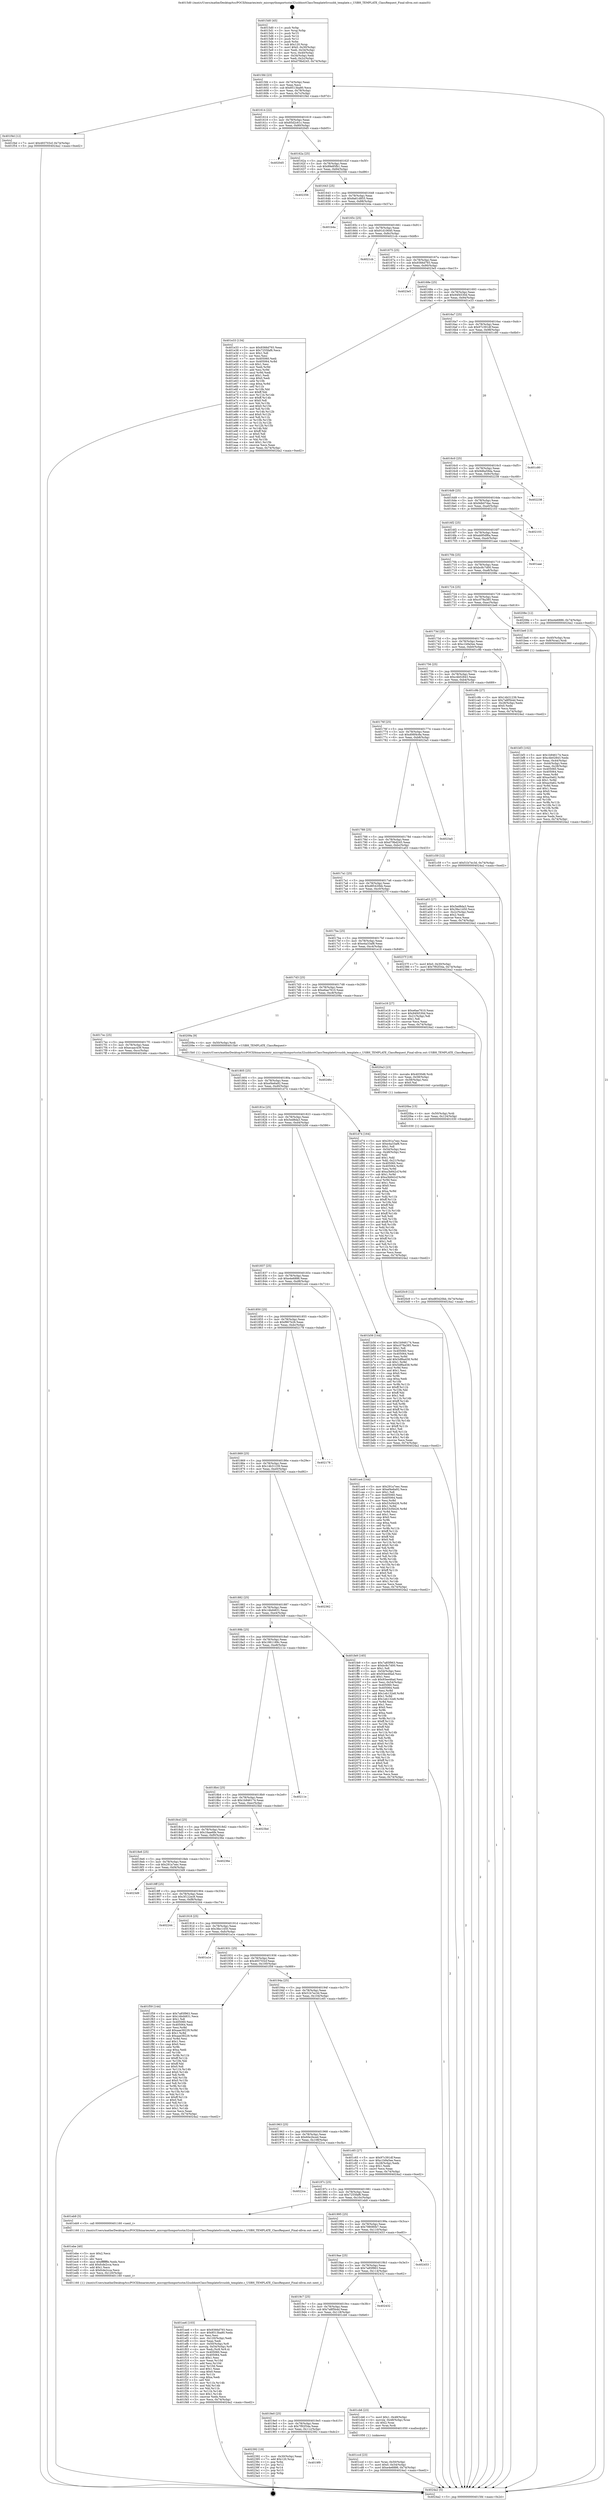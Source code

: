 digraph "0x4015d0" {
  label = "0x4015d0 (/mnt/c/Users/mathe/Desktop/tcc/POCII/binaries/extr_micropythonportsstm32usbhostClassTemplateSrcusbh_template.c_USBH_TEMPLATE_ClassRequest_Final-ollvm.out::main(0))"
  labelloc = "t"
  node[shape=record]

  Entry [label="",width=0.3,height=0.3,shape=circle,fillcolor=black,style=filled]
  "0x4015fd" [label="{
     0x4015fd [23]\l
     | [instrs]\l
     &nbsp;&nbsp;0x4015fd \<+3\>: mov -0x74(%rbp),%eax\l
     &nbsp;&nbsp;0x401600 \<+2\>: mov %eax,%ecx\l
     &nbsp;&nbsp;0x401602 \<+6\>: sub $0x8513ba80,%ecx\l
     &nbsp;&nbsp;0x401608 \<+3\>: mov %eax,-0x78(%rbp)\l
     &nbsp;&nbsp;0x40160b \<+3\>: mov %ecx,-0x7c(%rbp)\l
     &nbsp;&nbsp;0x40160e \<+6\>: je 0000000000401f4d \<main+0x97d\>\l
  }"]
  "0x401f4d" [label="{
     0x401f4d [12]\l
     | [instrs]\l
     &nbsp;&nbsp;0x401f4d \<+7\>: movl $0x493703cf,-0x74(%rbp)\l
     &nbsp;&nbsp;0x401f54 \<+5\>: jmp 00000000004024a2 \<main+0xed2\>\l
  }"]
  "0x401614" [label="{
     0x401614 [22]\l
     | [instrs]\l
     &nbsp;&nbsp;0x401614 \<+5\>: jmp 0000000000401619 \<main+0x49\>\l
     &nbsp;&nbsp;0x401619 \<+3\>: mov -0x78(%rbp),%eax\l
     &nbsp;&nbsp;0x40161c \<+5\>: sub $0x85d2c61c,%eax\l
     &nbsp;&nbsp;0x401621 \<+3\>: mov %eax,-0x80(%rbp)\l
     &nbsp;&nbsp;0x401624 \<+6\>: je 00000000004020d5 \<main+0xb05\>\l
  }"]
  Exit [label="",width=0.3,height=0.3,shape=circle,fillcolor=black,style=filled,peripheries=2]
  "0x4020d5" [label="{
     0x4020d5\l
  }", style=dashed]
  "0x40162a" [label="{
     0x40162a [25]\l
     | [instrs]\l
     &nbsp;&nbsp;0x40162a \<+5\>: jmp 000000000040162f \<main+0x5f\>\l
     &nbsp;&nbsp;0x40162f \<+3\>: mov -0x78(%rbp),%eax\l
     &nbsp;&nbsp;0x401632 \<+5\>: sub $0x89e85fb1,%eax\l
     &nbsp;&nbsp;0x401637 \<+6\>: mov %eax,-0x84(%rbp)\l
     &nbsp;&nbsp;0x40163d \<+6\>: je 0000000000402356 \<main+0xd86\>\l
  }"]
  "0x4019f9" [label="{
     0x4019f9\l
  }", style=dashed]
  "0x402356" [label="{
     0x402356\l
  }", style=dashed]
  "0x401643" [label="{
     0x401643 [25]\l
     | [instrs]\l
     &nbsp;&nbsp;0x401643 \<+5\>: jmp 0000000000401648 \<main+0x78\>\l
     &nbsp;&nbsp;0x401648 \<+3\>: mov -0x78(%rbp),%eax\l
     &nbsp;&nbsp;0x40164b \<+5\>: sub $0x8a61d855,%eax\l
     &nbsp;&nbsp;0x401650 \<+6\>: mov %eax,-0x88(%rbp)\l
     &nbsp;&nbsp;0x401656 \<+6\>: je 0000000000401b4a \<main+0x57a\>\l
  }"]
  "0x402392" [label="{
     0x402392 [19]\l
     | [instrs]\l
     &nbsp;&nbsp;0x402392 \<+3\>: mov -0x30(%rbp),%eax\l
     &nbsp;&nbsp;0x402395 \<+7\>: add $0x120,%rsp\l
     &nbsp;&nbsp;0x40239c \<+1\>: pop %rbx\l
     &nbsp;&nbsp;0x40239d \<+2\>: pop %r12\l
     &nbsp;&nbsp;0x40239f \<+2\>: pop %r14\l
     &nbsp;&nbsp;0x4023a1 \<+2\>: pop %r15\l
     &nbsp;&nbsp;0x4023a3 \<+1\>: pop %rbp\l
     &nbsp;&nbsp;0x4023a4 \<+1\>: ret\l
  }"]
  "0x401b4a" [label="{
     0x401b4a\l
  }", style=dashed]
  "0x40165c" [label="{
     0x40165c [25]\l
     | [instrs]\l
     &nbsp;&nbsp;0x40165c \<+5\>: jmp 0000000000401661 \<main+0x91\>\l
     &nbsp;&nbsp;0x401661 \<+3\>: mov -0x78(%rbp),%eax\l
     &nbsp;&nbsp;0x401664 \<+5\>: sub $0x91d10640,%eax\l
     &nbsp;&nbsp;0x401669 \<+6\>: mov %eax,-0x8c(%rbp)\l
     &nbsp;&nbsp;0x40166f \<+6\>: je 00000000004021cb \<main+0xbfb\>\l
  }"]
  "0x4020c9" [label="{
     0x4020c9 [12]\l
     | [instrs]\l
     &nbsp;&nbsp;0x4020c9 \<+7\>: movl $0xd85420bb,-0x74(%rbp)\l
     &nbsp;&nbsp;0x4020d0 \<+5\>: jmp 00000000004024a2 \<main+0xed2\>\l
  }"]
  "0x4021cb" [label="{
     0x4021cb\l
  }", style=dashed]
  "0x401675" [label="{
     0x401675 [25]\l
     | [instrs]\l
     &nbsp;&nbsp;0x401675 \<+5\>: jmp 000000000040167a \<main+0xaa\>\l
     &nbsp;&nbsp;0x40167a \<+3\>: mov -0x78(%rbp),%eax\l
     &nbsp;&nbsp;0x40167d \<+5\>: sub $0x9366d793,%eax\l
     &nbsp;&nbsp;0x401682 \<+6\>: mov %eax,-0x90(%rbp)\l
     &nbsp;&nbsp;0x401688 \<+6\>: je 00000000004023e5 \<main+0xe15\>\l
  }"]
  "0x4020ba" [label="{
     0x4020ba [15]\l
     | [instrs]\l
     &nbsp;&nbsp;0x4020ba \<+4\>: mov -0x50(%rbp),%rdi\l
     &nbsp;&nbsp;0x4020be \<+6\>: mov %eax,-0x124(%rbp)\l
     &nbsp;&nbsp;0x4020c4 \<+5\>: call 0000000000401030 \<free@plt\>\l
     | [calls]\l
     &nbsp;&nbsp;0x401030 \{1\} (unknown)\l
  }"]
  "0x4023e5" [label="{
     0x4023e5\l
  }", style=dashed]
  "0x40168e" [label="{
     0x40168e [25]\l
     | [instrs]\l
     &nbsp;&nbsp;0x40168e \<+5\>: jmp 0000000000401693 \<main+0xc3\>\l
     &nbsp;&nbsp;0x401693 \<+3\>: mov -0x78(%rbp),%eax\l
     &nbsp;&nbsp;0x401696 \<+5\>: sub $0x94f4530d,%eax\l
     &nbsp;&nbsp;0x40169b \<+6\>: mov %eax,-0x94(%rbp)\l
     &nbsp;&nbsp;0x4016a1 \<+6\>: je 0000000000401e33 \<main+0x863\>\l
  }"]
  "0x4020a3" [label="{
     0x4020a3 [23]\l
     | [instrs]\l
     &nbsp;&nbsp;0x4020a3 \<+10\>: movabs $0x4030d6,%rdi\l
     &nbsp;&nbsp;0x4020ad \<+3\>: mov %eax,-0x58(%rbp)\l
     &nbsp;&nbsp;0x4020b0 \<+3\>: mov -0x58(%rbp),%esi\l
     &nbsp;&nbsp;0x4020b3 \<+2\>: mov $0x0,%al\l
     &nbsp;&nbsp;0x4020b5 \<+5\>: call 0000000000401040 \<printf@plt\>\l
     | [calls]\l
     &nbsp;&nbsp;0x401040 \{1\} (unknown)\l
  }"]
  "0x401e33" [label="{
     0x401e33 [134]\l
     | [instrs]\l
     &nbsp;&nbsp;0x401e33 \<+5\>: mov $0x9366d793,%eax\l
     &nbsp;&nbsp;0x401e38 \<+5\>: mov $0x7255faf6,%ecx\l
     &nbsp;&nbsp;0x401e3d \<+2\>: mov $0x1,%dl\l
     &nbsp;&nbsp;0x401e3f \<+2\>: xor %esi,%esi\l
     &nbsp;&nbsp;0x401e41 \<+7\>: mov 0x405060,%edi\l
     &nbsp;&nbsp;0x401e48 \<+8\>: mov 0x405064,%r8d\l
     &nbsp;&nbsp;0x401e50 \<+3\>: sub $0x1,%esi\l
     &nbsp;&nbsp;0x401e53 \<+3\>: mov %edi,%r9d\l
     &nbsp;&nbsp;0x401e56 \<+3\>: add %esi,%r9d\l
     &nbsp;&nbsp;0x401e59 \<+4\>: imul %r9d,%edi\l
     &nbsp;&nbsp;0x401e5d \<+3\>: and $0x1,%edi\l
     &nbsp;&nbsp;0x401e60 \<+3\>: cmp $0x0,%edi\l
     &nbsp;&nbsp;0x401e63 \<+4\>: sete %r10b\l
     &nbsp;&nbsp;0x401e67 \<+4\>: cmp $0xa,%r8d\l
     &nbsp;&nbsp;0x401e6b \<+4\>: setl %r11b\l
     &nbsp;&nbsp;0x401e6f \<+3\>: mov %r10b,%bl\l
     &nbsp;&nbsp;0x401e72 \<+3\>: xor $0xff,%bl\l
     &nbsp;&nbsp;0x401e75 \<+3\>: mov %r11b,%r14b\l
     &nbsp;&nbsp;0x401e78 \<+4\>: xor $0xff,%r14b\l
     &nbsp;&nbsp;0x401e7c \<+3\>: xor $0x0,%dl\l
     &nbsp;&nbsp;0x401e7f \<+3\>: mov %bl,%r15b\l
     &nbsp;&nbsp;0x401e82 \<+4\>: and $0x0,%r15b\l
     &nbsp;&nbsp;0x401e86 \<+3\>: and %dl,%r10b\l
     &nbsp;&nbsp;0x401e89 \<+3\>: mov %r14b,%r12b\l
     &nbsp;&nbsp;0x401e8c \<+4\>: and $0x0,%r12b\l
     &nbsp;&nbsp;0x401e90 \<+3\>: and %dl,%r11b\l
     &nbsp;&nbsp;0x401e93 \<+3\>: or %r10b,%r15b\l
     &nbsp;&nbsp;0x401e96 \<+3\>: or %r11b,%r12b\l
     &nbsp;&nbsp;0x401e99 \<+3\>: xor %r12b,%r15b\l
     &nbsp;&nbsp;0x401e9c \<+3\>: or %r14b,%bl\l
     &nbsp;&nbsp;0x401e9f \<+3\>: xor $0xff,%bl\l
     &nbsp;&nbsp;0x401ea2 \<+3\>: or $0x0,%dl\l
     &nbsp;&nbsp;0x401ea5 \<+2\>: and %dl,%bl\l
     &nbsp;&nbsp;0x401ea7 \<+3\>: or %bl,%r15b\l
     &nbsp;&nbsp;0x401eaa \<+4\>: test $0x1,%r15b\l
     &nbsp;&nbsp;0x401eae \<+3\>: cmovne %ecx,%eax\l
     &nbsp;&nbsp;0x401eb1 \<+3\>: mov %eax,-0x74(%rbp)\l
     &nbsp;&nbsp;0x401eb4 \<+5\>: jmp 00000000004024a2 \<main+0xed2\>\l
  }"]
  "0x4016a7" [label="{
     0x4016a7 [25]\l
     | [instrs]\l
     &nbsp;&nbsp;0x4016a7 \<+5\>: jmp 00000000004016ac \<main+0xdc\>\l
     &nbsp;&nbsp;0x4016ac \<+3\>: mov -0x78(%rbp),%eax\l
     &nbsp;&nbsp;0x4016af \<+5\>: sub $0x97c391df,%eax\l
     &nbsp;&nbsp;0x4016b4 \<+6\>: mov %eax,-0x98(%rbp)\l
     &nbsp;&nbsp;0x4016ba \<+6\>: je 0000000000401c80 \<main+0x6b0\>\l
  }"]
  "0x401ee6" [label="{
     0x401ee6 [103]\l
     | [instrs]\l
     &nbsp;&nbsp;0x401ee6 \<+5\>: mov $0x9366d793,%ecx\l
     &nbsp;&nbsp;0x401eeb \<+5\>: mov $0x8513ba80,%edx\l
     &nbsp;&nbsp;0x401ef0 \<+2\>: xor %esi,%esi\l
     &nbsp;&nbsp;0x401ef2 \<+6\>: mov -0x120(%rbp),%edi\l
     &nbsp;&nbsp;0x401ef8 \<+3\>: imul %eax,%edi\l
     &nbsp;&nbsp;0x401efb \<+4\>: mov -0x50(%rbp),%r8\l
     &nbsp;&nbsp;0x401eff \<+4\>: movslq -0x54(%rbp),%r9\l
     &nbsp;&nbsp;0x401f03 \<+4\>: mov %edi,(%r8,%r9,4)\l
     &nbsp;&nbsp;0x401f07 \<+7\>: mov 0x405060,%eax\l
     &nbsp;&nbsp;0x401f0e \<+7\>: mov 0x405064,%edi\l
     &nbsp;&nbsp;0x401f15 \<+3\>: sub $0x1,%esi\l
     &nbsp;&nbsp;0x401f18 \<+3\>: mov %eax,%r10d\l
     &nbsp;&nbsp;0x401f1b \<+3\>: add %esi,%r10d\l
     &nbsp;&nbsp;0x401f1e \<+4\>: imul %r10d,%eax\l
     &nbsp;&nbsp;0x401f22 \<+3\>: and $0x1,%eax\l
     &nbsp;&nbsp;0x401f25 \<+3\>: cmp $0x0,%eax\l
     &nbsp;&nbsp;0x401f28 \<+4\>: sete %r11b\l
     &nbsp;&nbsp;0x401f2c \<+3\>: cmp $0xa,%edi\l
     &nbsp;&nbsp;0x401f2f \<+3\>: setl %bl\l
     &nbsp;&nbsp;0x401f32 \<+3\>: mov %r11b,%r14b\l
     &nbsp;&nbsp;0x401f35 \<+3\>: and %bl,%r14b\l
     &nbsp;&nbsp;0x401f38 \<+3\>: xor %bl,%r11b\l
     &nbsp;&nbsp;0x401f3b \<+3\>: or %r11b,%r14b\l
     &nbsp;&nbsp;0x401f3e \<+4\>: test $0x1,%r14b\l
     &nbsp;&nbsp;0x401f42 \<+3\>: cmovne %edx,%ecx\l
     &nbsp;&nbsp;0x401f45 \<+3\>: mov %ecx,-0x74(%rbp)\l
     &nbsp;&nbsp;0x401f48 \<+5\>: jmp 00000000004024a2 \<main+0xed2\>\l
  }"]
  "0x401c80" [label="{
     0x401c80\l
  }", style=dashed]
  "0x4016c0" [label="{
     0x4016c0 [25]\l
     | [instrs]\l
     &nbsp;&nbsp;0x4016c0 \<+5\>: jmp 00000000004016c5 \<main+0xf5\>\l
     &nbsp;&nbsp;0x4016c5 \<+3\>: mov -0x78(%rbp),%eax\l
     &nbsp;&nbsp;0x4016c8 \<+5\>: sub $0x9d6a59da,%eax\l
     &nbsp;&nbsp;0x4016cd \<+6\>: mov %eax,-0x9c(%rbp)\l
     &nbsp;&nbsp;0x4016d3 \<+6\>: je 0000000000402238 \<main+0xc68\>\l
  }"]
  "0x401ebe" [label="{
     0x401ebe [40]\l
     | [instrs]\l
     &nbsp;&nbsp;0x401ebe \<+5\>: mov $0x2,%ecx\l
     &nbsp;&nbsp;0x401ec3 \<+1\>: cltd\l
     &nbsp;&nbsp;0x401ec4 \<+2\>: idiv %ecx\l
     &nbsp;&nbsp;0x401ec6 \<+6\>: imul $0xfffffffe,%edx,%ecx\l
     &nbsp;&nbsp;0x401ecc \<+6\>: add $0xfcde2cca,%ecx\l
     &nbsp;&nbsp;0x401ed2 \<+3\>: add $0x1,%ecx\l
     &nbsp;&nbsp;0x401ed5 \<+6\>: sub $0xfcde2cca,%ecx\l
     &nbsp;&nbsp;0x401edb \<+6\>: mov %ecx,-0x120(%rbp)\l
     &nbsp;&nbsp;0x401ee1 \<+5\>: call 0000000000401160 \<next_i\>\l
     | [calls]\l
     &nbsp;&nbsp;0x401160 \{1\} (/mnt/c/Users/mathe/Desktop/tcc/POCII/binaries/extr_micropythonportsstm32usbhostClassTemplateSrcusbh_template.c_USBH_TEMPLATE_ClassRequest_Final-ollvm.out::next_i)\l
  }"]
  "0x402238" [label="{
     0x402238\l
  }", style=dashed]
  "0x4016d9" [label="{
     0x4016d9 [25]\l
     | [instrs]\l
     &nbsp;&nbsp;0x4016d9 \<+5\>: jmp 00000000004016de \<main+0x10e\>\l
     &nbsp;&nbsp;0x4016de \<+3\>: mov -0x78(%rbp),%eax\l
     &nbsp;&nbsp;0x4016e1 \<+5\>: sub $0x9db07dac,%eax\l
     &nbsp;&nbsp;0x4016e6 \<+6\>: mov %eax,-0xa0(%rbp)\l
     &nbsp;&nbsp;0x4016ec \<+6\>: je 0000000000402103 \<main+0xb33\>\l
  }"]
  "0x401ccd" [label="{
     0x401ccd [23]\l
     | [instrs]\l
     &nbsp;&nbsp;0x401ccd \<+4\>: mov %rax,-0x50(%rbp)\l
     &nbsp;&nbsp;0x401cd1 \<+7\>: movl $0x0,-0x54(%rbp)\l
     &nbsp;&nbsp;0x401cd8 \<+7\>: movl $0xe4e6886,-0x74(%rbp)\l
     &nbsp;&nbsp;0x401cdf \<+5\>: jmp 00000000004024a2 \<main+0xed2\>\l
  }"]
  "0x402103" [label="{
     0x402103\l
  }", style=dashed]
  "0x4016f2" [label="{
     0x4016f2 [25]\l
     | [instrs]\l
     &nbsp;&nbsp;0x4016f2 \<+5\>: jmp 00000000004016f7 \<main+0x127\>\l
     &nbsp;&nbsp;0x4016f7 \<+3\>: mov -0x78(%rbp),%eax\l
     &nbsp;&nbsp;0x4016fa \<+5\>: sub $0xab95df6a,%eax\l
     &nbsp;&nbsp;0x4016ff \<+6\>: mov %eax,-0xa4(%rbp)\l
     &nbsp;&nbsp;0x401705 \<+6\>: je 0000000000401aae \<main+0x4de\>\l
  }"]
  "0x4019e0" [label="{
     0x4019e0 [25]\l
     | [instrs]\l
     &nbsp;&nbsp;0x4019e0 \<+5\>: jmp 00000000004019e5 \<main+0x415\>\l
     &nbsp;&nbsp;0x4019e5 \<+3\>: mov -0x78(%rbp),%eax\l
     &nbsp;&nbsp;0x4019e8 \<+5\>: sub $0x7f92f34a,%eax\l
     &nbsp;&nbsp;0x4019ed \<+6\>: mov %eax,-0x11c(%rbp)\l
     &nbsp;&nbsp;0x4019f3 \<+6\>: je 0000000000402392 \<main+0xdc2\>\l
  }"]
  "0x401aae" [label="{
     0x401aae\l
  }", style=dashed]
  "0x40170b" [label="{
     0x40170b [25]\l
     | [instrs]\l
     &nbsp;&nbsp;0x40170b \<+5\>: jmp 0000000000401710 \<main+0x140\>\l
     &nbsp;&nbsp;0x401710 \<+3\>: mov -0x78(%rbp),%eax\l
     &nbsp;&nbsp;0x401713 \<+5\>: sub $0xbc8c7d00,%eax\l
     &nbsp;&nbsp;0x401718 \<+6\>: mov %eax,-0xa8(%rbp)\l
     &nbsp;&nbsp;0x40171e \<+6\>: je 000000000040208e \<main+0xabe\>\l
  }"]
  "0x401cb6" [label="{
     0x401cb6 [23]\l
     | [instrs]\l
     &nbsp;&nbsp;0x401cb6 \<+7\>: movl $0x1,-0x48(%rbp)\l
     &nbsp;&nbsp;0x401cbd \<+4\>: movslq -0x48(%rbp),%rax\l
     &nbsp;&nbsp;0x401cc1 \<+4\>: shl $0x2,%rax\l
     &nbsp;&nbsp;0x401cc5 \<+3\>: mov %rax,%rdi\l
     &nbsp;&nbsp;0x401cc8 \<+5\>: call 0000000000401050 \<malloc@plt\>\l
     | [calls]\l
     &nbsp;&nbsp;0x401050 \{1\} (unknown)\l
  }"]
  "0x40208e" [label="{
     0x40208e [12]\l
     | [instrs]\l
     &nbsp;&nbsp;0x40208e \<+7\>: movl $0xe4e6886,-0x74(%rbp)\l
     &nbsp;&nbsp;0x402095 \<+5\>: jmp 00000000004024a2 \<main+0xed2\>\l
  }"]
  "0x401724" [label="{
     0x401724 [25]\l
     | [instrs]\l
     &nbsp;&nbsp;0x401724 \<+5\>: jmp 0000000000401729 \<main+0x159\>\l
     &nbsp;&nbsp;0x401729 \<+3\>: mov -0x78(%rbp),%eax\l
     &nbsp;&nbsp;0x40172c \<+5\>: sub $0xc078a385,%eax\l
     &nbsp;&nbsp;0x401731 \<+6\>: mov %eax,-0xac(%rbp)\l
     &nbsp;&nbsp;0x401737 \<+6\>: je 0000000000401be6 \<main+0x616\>\l
  }"]
  "0x4019c7" [label="{
     0x4019c7 [25]\l
     | [instrs]\l
     &nbsp;&nbsp;0x4019c7 \<+5\>: jmp 00000000004019cc \<main+0x3fc\>\l
     &nbsp;&nbsp;0x4019cc \<+3\>: mov -0x78(%rbp),%eax\l
     &nbsp;&nbsp;0x4019cf \<+5\>: sub $0x7a8f5b4d,%eax\l
     &nbsp;&nbsp;0x4019d4 \<+6\>: mov %eax,-0x118(%rbp)\l
     &nbsp;&nbsp;0x4019da \<+6\>: je 0000000000401cb6 \<main+0x6e6\>\l
  }"]
  "0x401be6" [label="{
     0x401be6 [13]\l
     | [instrs]\l
     &nbsp;&nbsp;0x401be6 \<+4\>: mov -0x40(%rbp),%rax\l
     &nbsp;&nbsp;0x401bea \<+4\>: mov 0x8(%rax),%rdi\l
     &nbsp;&nbsp;0x401bee \<+5\>: call 0000000000401060 \<atoi@plt\>\l
     | [calls]\l
     &nbsp;&nbsp;0x401060 \{1\} (unknown)\l
  }"]
  "0x40173d" [label="{
     0x40173d [25]\l
     | [instrs]\l
     &nbsp;&nbsp;0x40173d \<+5\>: jmp 0000000000401742 \<main+0x172\>\l
     &nbsp;&nbsp;0x401742 \<+3\>: mov -0x78(%rbp),%eax\l
     &nbsp;&nbsp;0x401745 \<+5\>: sub $0xc1b9a5ee,%eax\l
     &nbsp;&nbsp;0x40174a \<+6\>: mov %eax,-0xb0(%rbp)\l
     &nbsp;&nbsp;0x401750 \<+6\>: je 0000000000401c9b \<main+0x6cb\>\l
  }"]
  "0x402432" [label="{
     0x402432\l
  }", style=dashed]
  "0x401c9b" [label="{
     0x401c9b [27]\l
     | [instrs]\l
     &nbsp;&nbsp;0x401c9b \<+5\>: mov $0x14b31239,%eax\l
     &nbsp;&nbsp;0x401ca0 \<+5\>: mov $0x7a8f5b4d,%ecx\l
     &nbsp;&nbsp;0x401ca5 \<+3\>: mov -0x28(%rbp),%edx\l
     &nbsp;&nbsp;0x401ca8 \<+3\>: cmp $0x0,%edx\l
     &nbsp;&nbsp;0x401cab \<+3\>: cmove %ecx,%eax\l
     &nbsp;&nbsp;0x401cae \<+3\>: mov %eax,-0x74(%rbp)\l
     &nbsp;&nbsp;0x401cb1 \<+5\>: jmp 00000000004024a2 \<main+0xed2\>\l
  }"]
  "0x401756" [label="{
     0x401756 [25]\l
     | [instrs]\l
     &nbsp;&nbsp;0x401756 \<+5\>: jmp 000000000040175b \<main+0x18b\>\l
     &nbsp;&nbsp;0x40175b \<+3\>: mov -0x78(%rbp),%eax\l
     &nbsp;&nbsp;0x40175e \<+5\>: sub $0xc4b02843,%eax\l
     &nbsp;&nbsp;0x401763 \<+6\>: mov %eax,-0xb4(%rbp)\l
     &nbsp;&nbsp;0x401769 \<+6\>: je 0000000000401c59 \<main+0x689\>\l
  }"]
  "0x4019ae" [label="{
     0x4019ae [25]\l
     | [instrs]\l
     &nbsp;&nbsp;0x4019ae \<+5\>: jmp 00000000004019b3 \<main+0x3e3\>\l
     &nbsp;&nbsp;0x4019b3 \<+3\>: mov -0x78(%rbp),%eax\l
     &nbsp;&nbsp;0x4019b6 \<+5\>: sub $0x7a85f963,%eax\l
     &nbsp;&nbsp;0x4019bb \<+6\>: mov %eax,-0x114(%rbp)\l
     &nbsp;&nbsp;0x4019c1 \<+6\>: je 0000000000402432 \<main+0xe62\>\l
  }"]
  "0x401c59" [label="{
     0x401c59 [12]\l
     | [instrs]\l
     &nbsp;&nbsp;0x401c59 \<+7\>: movl $0x51b7ec3d,-0x74(%rbp)\l
     &nbsp;&nbsp;0x401c60 \<+5\>: jmp 00000000004024a2 \<main+0xed2\>\l
  }"]
  "0x40176f" [label="{
     0x40176f [25]\l
     | [instrs]\l
     &nbsp;&nbsp;0x40176f \<+5\>: jmp 0000000000401774 \<main+0x1a4\>\l
     &nbsp;&nbsp;0x401774 \<+3\>: mov -0x78(%rbp),%eax\l
     &nbsp;&nbsp;0x401777 \<+5\>: sub $0xd06f4c8a,%eax\l
     &nbsp;&nbsp;0x40177c \<+6\>: mov %eax,-0xb8(%rbp)\l
     &nbsp;&nbsp;0x401782 \<+6\>: je 00000000004023a5 \<main+0xdd5\>\l
  }"]
  "0x402453" [label="{
     0x402453\l
  }", style=dashed]
  "0x4023a5" [label="{
     0x4023a5\l
  }", style=dashed]
  "0x401788" [label="{
     0x401788 [25]\l
     | [instrs]\l
     &nbsp;&nbsp;0x401788 \<+5\>: jmp 000000000040178d \<main+0x1bd\>\l
     &nbsp;&nbsp;0x40178d \<+3\>: mov -0x78(%rbp),%eax\l
     &nbsp;&nbsp;0x401790 \<+5\>: sub $0xd79bd245,%eax\l
     &nbsp;&nbsp;0x401795 \<+6\>: mov %eax,-0xbc(%rbp)\l
     &nbsp;&nbsp;0x40179b \<+6\>: je 0000000000401a03 \<main+0x433\>\l
  }"]
  "0x401995" [label="{
     0x401995 [25]\l
     | [instrs]\l
     &nbsp;&nbsp;0x401995 \<+5\>: jmp 000000000040199a \<main+0x3ca\>\l
     &nbsp;&nbsp;0x40199a \<+3\>: mov -0x78(%rbp),%eax\l
     &nbsp;&nbsp;0x40199d \<+5\>: sub $0x798080b7,%eax\l
     &nbsp;&nbsp;0x4019a2 \<+6\>: mov %eax,-0x110(%rbp)\l
     &nbsp;&nbsp;0x4019a8 \<+6\>: je 0000000000402453 \<main+0xe83\>\l
  }"]
  "0x401a03" [label="{
     0x401a03 [27]\l
     | [instrs]\l
     &nbsp;&nbsp;0x401a03 \<+5\>: mov $0x5ed8da3,%eax\l
     &nbsp;&nbsp;0x401a08 \<+5\>: mov $0x3fec1450,%ecx\l
     &nbsp;&nbsp;0x401a0d \<+3\>: mov -0x2c(%rbp),%edx\l
     &nbsp;&nbsp;0x401a10 \<+3\>: cmp $0x2,%edx\l
     &nbsp;&nbsp;0x401a13 \<+3\>: cmovne %ecx,%eax\l
     &nbsp;&nbsp;0x401a16 \<+3\>: mov %eax,-0x74(%rbp)\l
     &nbsp;&nbsp;0x401a19 \<+5\>: jmp 00000000004024a2 \<main+0xed2\>\l
  }"]
  "0x4017a1" [label="{
     0x4017a1 [25]\l
     | [instrs]\l
     &nbsp;&nbsp;0x4017a1 \<+5\>: jmp 00000000004017a6 \<main+0x1d6\>\l
     &nbsp;&nbsp;0x4017a6 \<+3\>: mov -0x78(%rbp),%eax\l
     &nbsp;&nbsp;0x4017a9 \<+5\>: sub $0xd85420bb,%eax\l
     &nbsp;&nbsp;0x4017ae \<+6\>: mov %eax,-0xc0(%rbp)\l
     &nbsp;&nbsp;0x4017b4 \<+6\>: je 000000000040237f \<main+0xdaf\>\l
  }"]
  "0x4024a2" [label="{
     0x4024a2 [5]\l
     | [instrs]\l
     &nbsp;&nbsp;0x4024a2 \<+5\>: jmp 00000000004015fd \<main+0x2d\>\l
  }"]
  "0x4015d0" [label="{
     0x4015d0 [45]\l
     | [instrs]\l
     &nbsp;&nbsp;0x4015d0 \<+1\>: push %rbp\l
     &nbsp;&nbsp;0x4015d1 \<+3\>: mov %rsp,%rbp\l
     &nbsp;&nbsp;0x4015d4 \<+2\>: push %r15\l
     &nbsp;&nbsp;0x4015d6 \<+2\>: push %r14\l
     &nbsp;&nbsp;0x4015d8 \<+2\>: push %r12\l
     &nbsp;&nbsp;0x4015da \<+1\>: push %rbx\l
     &nbsp;&nbsp;0x4015db \<+7\>: sub $0x120,%rsp\l
     &nbsp;&nbsp;0x4015e2 \<+7\>: movl $0x0,-0x30(%rbp)\l
     &nbsp;&nbsp;0x4015e9 \<+3\>: mov %edi,-0x34(%rbp)\l
     &nbsp;&nbsp;0x4015ec \<+4\>: mov %rsi,-0x40(%rbp)\l
     &nbsp;&nbsp;0x4015f0 \<+3\>: mov -0x34(%rbp),%edi\l
     &nbsp;&nbsp;0x4015f3 \<+3\>: mov %edi,-0x2c(%rbp)\l
     &nbsp;&nbsp;0x4015f6 \<+7\>: movl $0xd79bd245,-0x74(%rbp)\l
  }"]
  "0x401eb9" [label="{
     0x401eb9 [5]\l
     | [instrs]\l
     &nbsp;&nbsp;0x401eb9 \<+5\>: call 0000000000401160 \<next_i\>\l
     | [calls]\l
     &nbsp;&nbsp;0x401160 \{1\} (/mnt/c/Users/mathe/Desktop/tcc/POCII/binaries/extr_micropythonportsstm32usbhostClassTemplateSrcusbh_template.c_USBH_TEMPLATE_ClassRequest_Final-ollvm.out::next_i)\l
  }"]
  "0x40237f" [label="{
     0x40237f [19]\l
     | [instrs]\l
     &nbsp;&nbsp;0x40237f \<+7\>: movl $0x0,-0x30(%rbp)\l
     &nbsp;&nbsp;0x402386 \<+7\>: movl $0x7f92f34a,-0x74(%rbp)\l
     &nbsp;&nbsp;0x40238d \<+5\>: jmp 00000000004024a2 \<main+0xed2\>\l
  }"]
  "0x4017ba" [label="{
     0x4017ba [25]\l
     | [instrs]\l
     &nbsp;&nbsp;0x4017ba \<+5\>: jmp 00000000004017bf \<main+0x1ef\>\l
     &nbsp;&nbsp;0x4017bf \<+3\>: mov -0x78(%rbp),%eax\l
     &nbsp;&nbsp;0x4017c2 \<+5\>: sub $0xe4a33af8,%eax\l
     &nbsp;&nbsp;0x4017c7 \<+6\>: mov %eax,-0xc4(%rbp)\l
     &nbsp;&nbsp;0x4017cd \<+6\>: je 0000000000401e18 \<main+0x848\>\l
  }"]
  "0x40197c" [label="{
     0x40197c [25]\l
     | [instrs]\l
     &nbsp;&nbsp;0x40197c \<+5\>: jmp 0000000000401981 \<main+0x3b1\>\l
     &nbsp;&nbsp;0x401981 \<+3\>: mov -0x78(%rbp),%eax\l
     &nbsp;&nbsp;0x401984 \<+5\>: sub $0x7255faf6,%eax\l
     &nbsp;&nbsp;0x401989 \<+6\>: mov %eax,-0x10c(%rbp)\l
     &nbsp;&nbsp;0x40198f \<+6\>: je 0000000000401eb9 \<main+0x8e9\>\l
  }"]
  "0x401e18" [label="{
     0x401e18 [27]\l
     | [instrs]\l
     &nbsp;&nbsp;0x401e18 \<+5\>: mov $0xe6ae7610,%eax\l
     &nbsp;&nbsp;0x401e1d \<+5\>: mov $0x94f4530d,%ecx\l
     &nbsp;&nbsp;0x401e22 \<+3\>: mov -0x21(%rbp),%dl\l
     &nbsp;&nbsp;0x401e25 \<+3\>: test $0x1,%dl\l
     &nbsp;&nbsp;0x401e28 \<+3\>: cmovne %ecx,%eax\l
     &nbsp;&nbsp;0x401e2b \<+3\>: mov %eax,-0x74(%rbp)\l
     &nbsp;&nbsp;0x401e2e \<+5\>: jmp 00000000004024a2 \<main+0xed2\>\l
  }"]
  "0x4017d3" [label="{
     0x4017d3 [25]\l
     | [instrs]\l
     &nbsp;&nbsp;0x4017d3 \<+5\>: jmp 00000000004017d8 \<main+0x208\>\l
     &nbsp;&nbsp;0x4017d8 \<+3\>: mov -0x78(%rbp),%eax\l
     &nbsp;&nbsp;0x4017db \<+5\>: sub $0xe6ae7610,%eax\l
     &nbsp;&nbsp;0x4017e0 \<+6\>: mov %eax,-0xc8(%rbp)\l
     &nbsp;&nbsp;0x4017e6 \<+6\>: je 000000000040209a \<main+0xaca\>\l
  }"]
  "0x4022ca" [label="{
     0x4022ca\l
  }", style=dashed]
  "0x40209a" [label="{
     0x40209a [9]\l
     | [instrs]\l
     &nbsp;&nbsp;0x40209a \<+4\>: mov -0x50(%rbp),%rdi\l
     &nbsp;&nbsp;0x40209e \<+5\>: call 00000000004015b0 \<USBH_TEMPLATE_ClassRequest\>\l
     | [calls]\l
     &nbsp;&nbsp;0x4015b0 \{1\} (/mnt/c/Users/mathe/Desktop/tcc/POCII/binaries/extr_micropythonportsstm32usbhostClassTemplateSrcusbh_template.c_USBH_TEMPLATE_ClassRequest_Final-ollvm.out::USBH_TEMPLATE_ClassRequest)\l
  }"]
  "0x4017ec" [label="{
     0x4017ec [25]\l
     | [instrs]\l
     &nbsp;&nbsp;0x4017ec \<+5\>: jmp 00000000004017f1 \<main+0x221\>\l
     &nbsp;&nbsp;0x4017f1 \<+3\>: mov -0x78(%rbp),%eax\l
     &nbsp;&nbsp;0x4017f4 \<+5\>: sub $0xecaac439,%eax\l
     &nbsp;&nbsp;0x4017f9 \<+6\>: mov %eax,-0xcc(%rbp)\l
     &nbsp;&nbsp;0x4017ff \<+6\>: je 000000000040246c \<main+0xe9c\>\l
  }"]
  "0x401963" [label="{
     0x401963 [25]\l
     | [instrs]\l
     &nbsp;&nbsp;0x401963 \<+5\>: jmp 0000000000401968 \<main+0x398\>\l
     &nbsp;&nbsp;0x401968 \<+3\>: mov -0x78(%rbp),%eax\l
     &nbsp;&nbsp;0x40196b \<+5\>: sub $0x60e2bced,%eax\l
     &nbsp;&nbsp;0x401970 \<+6\>: mov %eax,-0x108(%rbp)\l
     &nbsp;&nbsp;0x401976 \<+6\>: je 00000000004022ca \<main+0xcfa\>\l
  }"]
  "0x40246c" [label="{
     0x40246c\l
  }", style=dashed]
  "0x401805" [label="{
     0x401805 [25]\l
     | [instrs]\l
     &nbsp;&nbsp;0x401805 \<+5\>: jmp 000000000040180a \<main+0x23a\>\l
     &nbsp;&nbsp;0x40180a \<+3\>: mov -0x78(%rbp),%eax\l
     &nbsp;&nbsp;0x40180d \<+5\>: sub $0xef4e6a92,%eax\l
     &nbsp;&nbsp;0x401812 \<+6\>: mov %eax,-0xd0(%rbp)\l
     &nbsp;&nbsp;0x401818 \<+6\>: je 0000000000401d74 \<main+0x7a4\>\l
  }"]
  "0x401c65" [label="{
     0x401c65 [27]\l
     | [instrs]\l
     &nbsp;&nbsp;0x401c65 \<+5\>: mov $0x97c391df,%eax\l
     &nbsp;&nbsp;0x401c6a \<+5\>: mov $0xc1b9a5ee,%ecx\l
     &nbsp;&nbsp;0x401c6f \<+3\>: mov -0x28(%rbp),%edx\l
     &nbsp;&nbsp;0x401c72 \<+3\>: cmp $0x1,%edx\l
     &nbsp;&nbsp;0x401c75 \<+3\>: cmovl %ecx,%eax\l
     &nbsp;&nbsp;0x401c78 \<+3\>: mov %eax,-0x74(%rbp)\l
     &nbsp;&nbsp;0x401c7b \<+5\>: jmp 00000000004024a2 \<main+0xed2\>\l
  }"]
  "0x401d74" [label="{
     0x401d74 [164]\l
     | [instrs]\l
     &nbsp;&nbsp;0x401d74 \<+5\>: mov $0x291a7eec,%eax\l
     &nbsp;&nbsp;0x401d79 \<+5\>: mov $0xe4a33af8,%ecx\l
     &nbsp;&nbsp;0x401d7e \<+2\>: mov $0x1,%dl\l
     &nbsp;&nbsp;0x401d80 \<+3\>: mov -0x54(%rbp),%esi\l
     &nbsp;&nbsp;0x401d83 \<+3\>: cmp -0x48(%rbp),%esi\l
     &nbsp;&nbsp;0x401d86 \<+4\>: setl %dil\l
     &nbsp;&nbsp;0x401d8a \<+4\>: and $0x1,%dil\l
     &nbsp;&nbsp;0x401d8e \<+4\>: mov %dil,-0x21(%rbp)\l
     &nbsp;&nbsp;0x401d92 \<+7\>: mov 0x405060,%esi\l
     &nbsp;&nbsp;0x401d99 \<+8\>: mov 0x405064,%r8d\l
     &nbsp;&nbsp;0x401da1 \<+3\>: mov %esi,%r9d\l
     &nbsp;&nbsp;0x401da4 \<+7\>: add $0xa3b842cf,%r9d\l
     &nbsp;&nbsp;0x401dab \<+4\>: sub $0x1,%r9d\l
     &nbsp;&nbsp;0x401daf \<+7\>: sub $0xa3b842cf,%r9d\l
     &nbsp;&nbsp;0x401db6 \<+4\>: imul %r9d,%esi\l
     &nbsp;&nbsp;0x401dba \<+3\>: and $0x1,%esi\l
     &nbsp;&nbsp;0x401dbd \<+3\>: cmp $0x0,%esi\l
     &nbsp;&nbsp;0x401dc0 \<+4\>: sete %dil\l
     &nbsp;&nbsp;0x401dc4 \<+4\>: cmp $0xa,%r8d\l
     &nbsp;&nbsp;0x401dc8 \<+4\>: setl %r10b\l
     &nbsp;&nbsp;0x401dcc \<+3\>: mov %dil,%r11b\l
     &nbsp;&nbsp;0x401dcf \<+4\>: xor $0xff,%r11b\l
     &nbsp;&nbsp;0x401dd3 \<+3\>: mov %r10b,%bl\l
     &nbsp;&nbsp;0x401dd6 \<+3\>: xor $0xff,%bl\l
     &nbsp;&nbsp;0x401dd9 \<+3\>: xor $0x1,%dl\l
     &nbsp;&nbsp;0x401ddc \<+3\>: mov %r11b,%r14b\l
     &nbsp;&nbsp;0x401ddf \<+4\>: and $0xff,%r14b\l
     &nbsp;&nbsp;0x401de3 \<+3\>: and %dl,%dil\l
     &nbsp;&nbsp;0x401de6 \<+3\>: mov %bl,%r15b\l
     &nbsp;&nbsp;0x401de9 \<+4\>: and $0xff,%r15b\l
     &nbsp;&nbsp;0x401ded \<+3\>: and %dl,%r10b\l
     &nbsp;&nbsp;0x401df0 \<+3\>: or %dil,%r14b\l
     &nbsp;&nbsp;0x401df3 \<+3\>: or %r10b,%r15b\l
     &nbsp;&nbsp;0x401df6 \<+3\>: xor %r15b,%r14b\l
     &nbsp;&nbsp;0x401df9 \<+3\>: or %bl,%r11b\l
     &nbsp;&nbsp;0x401dfc \<+4\>: xor $0xff,%r11b\l
     &nbsp;&nbsp;0x401e00 \<+3\>: or $0x1,%dl\l
     &nbsp;&nbsp;0x401e03 \<+3\>: and %dl,%r11b\l
     &nbsp;&nbsp;0x401e06 \<+3\>: or %r11b,%r14b\l
     &nbsp;&nbsp;0x401e09 \<+4\>: test $0x1,%r14b\l
     &nbsp;&nbsp;0x401e0d \<+3\>: cmovne %ecx,%eax\l
     &nbsp;&nbsp;0x401e10 \<+3\>: mov %eax,-0x74(%rbp)\l
     &nbsp;&nbsp;0x401e13 \<+5\>: jmp 00000000004024a2 \<main+0xed2\>\l
  }"]
  "0x40181e" [label="{
     0x40181e [25]\l
     | [instrs]\l
     &nbsp;&nbsp;0x40181e \<+5\>: jmp 0000000000401823 \<main+0x253\>\l
     &nbsp;&nbsp;0x401823 \<+3\>: mov -0x78(%rbp),%eax\l
     &nbsp;&nbsp;0x401826 \<+5\>: sub $0x5ed8da3,%eax\l
     &nbsp;&nbsp;0x40182b \<+6\>: mov %eax,-0xd4(%rbp)\l
     &nbsp;&nbsp;0x401831 \<+6\>: je 0000000000401b56 \<main+0x586\>\l
  }"]
  "0x40194a" [label="{
     0x40194a [25]\l
     | [instrs]\l
     &nbsp;&nbsp;0x40194a \<+5\>: jmp 000000000040194f \<main+0x37f\>\l
     &nbsp;&nbsp;0x40194f \<+3\>: mov -0x78(%rbp),%eax\l
     &nbsp;&nbsp;0x401952 \<+5\>: sub $0x51b7ec3d,%eax\l
     &nbsp;&nbsp;0x401957 \<+6\>: mov %eax,-0x104(%rbp)\l
     &nbsp;&nbsp;0x40195d \<+6\>: je 0000000000401c65 \<main+0x695\>\l
  }"]
  "0x401b56" [label="{
     0x401b56 [144]\l
     | [instrs]\l
     &nbsp;&nbsp;0x401b56 \<+5\>: mov $0x1b946174,%eax\l
     &nbsp;&nbsp;0x401b5b \<+5\>: mov $0xc078a385,%ecx\l
     &nbsp;&nbsp;0x401b60 \<+2\>: mov $0x1,%dl\l
     &nbsp;&nbsp;0x401b62 \<+7\>: mov 0x405060,%esi\l
     &nbsp;&nbsp;0x401b69 \<+7\>: mov 0x405064,%edi\l
     &nbsp;&nbsp;0x401b70 \<+3\>: mov %esi,%r8d\l
     &nbsp;&nbsp;0x401b73 \<+7\>: add $0x5df6a458,%r8d\l
     &nbsp;&nbsp;0x401b7a \<+4\>: sub $0x1,%r8d\l
     &nbsp;&nbsp;0x401b7e \<+7\>: sub $0x5df6a458,%r8d\l
     &nbsp;&nbsp;0x401b85 \<+4\>: imul %r8d,%esi\l
     &nbsp;&nbsp;0x401b89 \<+3\>: and $0x1,%esi\l
     &nbsp;&nbsp;0x401b8c \<+3\>: cmp $0x0,%esi\l
     &nbsp;&nbsp;0x401b8f \<+4\>: sete %r9b\l
     &nbsp;&nbsp;0x401b93 \<+3\>: cmp $0xa,%edi\l
     &nbsp;&nbsp;0x401b96 \<+4\>: setl %r10b\l
     &nbsp;&nbsp;0x401b9a \<+3\>: mov %r9b,%r11b\l
     &nbsp;&nbsp;0x401b9d \<+4\>: xor $0xff,%r11b\l
     &nbsp;&nbsp;0x401ba1 \<+3\>: mov %r10b,%bl\l
     &nbsp;&nbsp;0x401ba4 \<+3\>: xor $0xff,%bl\l
     &nbsp;&nbsp;0x401ba7 \<+3\>: xor $0x1,%dl\l
     &nbsp;&nbsp;0x401baa \<+3\>: mov %r11b,%r14b\l
     &nbsp;&nbsp;0x401bad \<+4\>: and $0xff,%r14b\l
     &nbsp;&nbsp;0x401bb1 \<+3\>: and %dl,%r9b\l
     &nbsp;&nbsp;0x401bb4 \<+3\>: mov %bl,%r15b\l
     &nbsp;&nbsp;0x401bb7 \<+4\>: and $0xff,%r15b\l
     &nbsp;&nbsp;0x401bbb \<+3\>: and %dl,%r10b\l
     &nbsp;&nbsp;0x401bbe \<+3\>: or %r9b,%r14b\l
     &nbsp;&nbsp;0x401bc1 \<+3\>: or %r10b,%r15b\l
     &nbsp;&nbsp;0x401bc4 \<+3\>: xor %r15b,%r14b\l
     &nbsp;&nbsp;0x401bc7 \<+3\>: or %bl,%r11b\l
     &nbsp;&nbsp;0x401bca \<+4\>: xor $0xff,%r11b\l
     &nbsp;&nbsp;0x401bce \<+3\>: or $0x1,%dl\l
     &nbsp;&nbsp;0x401bd1 \<+3\>: and %dl,%r11b\l
     &nbsp;&nbsp;0x401bd4 \<+3\>: or %r11b,%r14b\l
     &nbsp;&nbsp;0x401bd7 \<+4\>: test $0x1,%r14b\l
     &nbsp;&nbsp;0x401bdb \<+3\>: cmovne %ecx,%eax\l
     &nbsp;&nbsp;0x401bde \<+3\>: mov %eax,-0x74(%rbp)\l
     &nbsp;&nbsp;0x401be1 \<+5\>: jmp 00000000004024a2 \<main+0xed2\>\l
  }"]
  "0x401837" [label="{
     0x401837 [25]\l
     | [instrs]\l
     &nbsp;&nbsp;0x401837 \<+5\>: jmp 000000000040183c \<main+0x26c\>\l
     &nbsp;&nbsp;0x40183c \<+3\>: mov -0x78(%rbp),%eax\l
     &nbsp;&nbsp;0x40183f \<+5\>: sub $0xe4e6886,%eax\l
     &nbsp;&nbsp;0x401844 \<+6\>: mov %eax,-0xd8(%rbp)\l
     &nbsp;&nbsp;0x40184a \<+6\>: je 0000000000401ce4 \<main+0x714\>\l
  }"]
  "0x401bf3" [label="{
     0x401bf3 [102]\l
     | [instrs]\l
     &nbsp;&nbsp;0x401bf3 \<+5\>: mov $0x1b946174,%ecx\l
     &nbsp;&nbsp;0x401bf8 \<+5\>: mov $0xc4b02843,%edx\l
     &nbsp;&nbsp;0x401bfd \<+3\>: mov %eax,-0x44(%rbp)\l
     &nbsp;&nbsp;0x401c00 \<+3\>: mov -0x44(%rbp),%eax\l
     &nbsp;&nbsp;0x401c03 \<+3\>: mov %eax,-0x28(%rbp)\l
     &nbsp;&nbsp;0x401c06 \<+7\>: mov 0x405060,%eax\l
     &nbsp;&nbsp;0x401c0d \<+7\>: mov 0x405064,%esi\l
     &nbsp;&nbsp;0x401c14 \<+3\>: mov %eax,%r8d\l
     &nbsp;&nbsp;0x401c17 \<+7\>: add $0xac0a62,%r8d\l
     &nbsp;&nbsp;0x401c1e \<+4\>: sub $0x1,%r8d\l
     &nbsp;&nbsp;0x401c22 \<+7\>: sub $0xac0a62,%r8d\l
     &nbsp;&nbsp;0x401c29 \<+4\>: imul %r8d,%eax\l
     &nbsp;&nbsp;0x401c2d \<+3\>: and $0x1,%eax\l
     &nbsp;&nbsp;0x401c30 \<+3\>: cmp $0x0,%eax\l
     &nbsp;&nbsp;0x401c33 \<+4\>: sete %r9b\l
     &nbsp;&nbsp;0x401c37 \<+3\>: cmp $0xa,%esi\l
     &nbsp;&nbsp;0x401c3a \<+4\>: setl %r10b\l
     &nbsp;&nbsp;0x401c3e \<+3\>: mov %r9b,%r11b\l
     &nbsp;&nbsp;0x401c41 \<+3\>: and %r10b,%r11b\l
     &nbsp;&nbsp;0x401c44 \<+3\>: xor %r10b,%r9b\l
     &nbsp;&nbsp;0x401c47 \<+3\>: or %r9b,%r11b\l
     &nbsp;&nbsp;0x401c4a \<+4\>: test $0x1,%r11b\l
     &nbsp;&nbsp;0x401c4e \<+3\>: cmovne %edx,%ecx\l
     &nbsp;&nbsp;0x401c51 \<+3\>: mov %ecx,-0x74(%rbp)\l
     &nbsp;&nbsp;0x401c54 \<+5\>: jmp 00000000004024a2 \<main+0xed2\>\l
  }"]
  "0x401f59" [label="{
     0x401f59 [144]\l
     | [instrs]\l
     &nbsp;&nbsp;0x401f59 \<+5\>: mov $0x7a85f963,%eax\l
     &nbsp;&nbsp;0x401f5e \<+5\>: mov $0x14bd4831,%ecx\l
     &nbsp;&nbsp;0x401f63 \<+2\>: mov $0x1,%dl\l
     &nbsp;&nbsp;0x401f65 \<+7\>: mov 0x405060,%esi\l
     &nbsp;&nbsp;0x401f6c \<+7\>: mov 0x405064,%edi\l
     &nbsp;&nbsp;0x401f73 \<+3\>: mov %esi,%r8d\l
     &nbsp;&nbsp;0x401f76 \<+7\>: add $0xaae39229,%r8d\l
     &nbsp;&nbsp;0x401f7d \<+4\>: sub $0x1,%r8d\l
     &nbsp;&nbsp;0x401f81 \<+7\>: sub $0xaae39229,%r8d\l
     &nbsp;&nbsp;0x401f88 \<+4\>: imul %r8d,%esi\l
     &nbsp;&nbsp;0x401f8c \<+3\>: and $0x1,%esi\l
     &nbsp;&nbsp;0x401f8f \<+3\>: cmp $0x0,%esi\l
     &nbsp;&nbsp;0x401f92 \<+4\>: sete %r9b\l
     &nbsp;&nbsp;0x401f96 \<+3\>: cmp $0xa,%edi\l
     &nbsp;&nbsp;0x401f99 \<+4\>: setl %r10b\l
     &nbsp;&nbsp;0x401f9d \<+3\>: mov %r9b,%r11b\l
     &nbsp;&nbsp;0x401fa0 \<+4\>: xor $0xff,%r11b\l
     &nbsp;&nbsp;0x401fa4 \<+3\>: mov %r10b,%bl\l
     &nbsp;&nbsp;0x401fa7 \<+3\>: xor $0xff,%bl\l
     &nbsp;&nbsp;0x401faa \<+3\>: xor $0x0,%dl\l
     &nbsp;&nbsp;0x401fad \<+3\>: mov %r11b,%r14b\l
     &nbsp;&nbsp;0x401fb0 \<+4\>: and $0x0,%r14b\l
     &nbsp;&nbsp;0x401fb4 \<+3\>: and %dl,%r9b\l
     &nbsp;&nbsp;0x401fb7 \<+3\>: mov %bl,%r15b\l
     &nbsp;&nbsp;0x401fba \<+4\>: and $0x0,%r15b\l
     &nbsp;&nbsp;0x401fbe \<+3\>: and %dl,%r10b\l
     &nbsp;&nbsp;0x401fc1 \<+3\>: or %r9b,%r14b\l
     &nbsp;&nbsp;0x401fc4 \<+3\>: or %r10b,%r15b\l
     &nbsp;&nbsp;0x401fc7 \<+3\>: xor %r15b,%r14b\l
     &nbsp;&nbsp;0x401fca \<+3\>: or %bl,%r11b\l
     &nbsp;&nbsp;0x401fcd \<+4\>: xor $0xff,%r11b\l
     &nbsp;&nbsp;0x401fd1 \<+3\>: or $0x0,%dl\l
     &nbsp;&nbsp;0x401fd4 \<+3\>: and %dl,%r11b\l
     &nbsp;&nbsp;0x401fd7 \<+3\>: or %r11b,%r14b\l
     &nbsp;&nbsp;0x401fda \<+4\>: test $0x1,%r14b\l
     &nbsp;&nbsp;0x401fde \<+3\>: cmovne %ecx,%eax\l
     &nbsp;&nbsp;0x401fe1 \<+3\>: mov %eax,-0x74(%rbp)\l
     &nbsp;&nbsp;0x401fe4 \<+5\>: jmp 00000000004024a2 \<main+0xed2\>\l
  }"]
  "0x401ce4" [label="{
     0x401ce4 [144]\l
     | [instrs]\l
     &nbsp;&nbsp;0x401ce4 \<+5\>: mov $0x291a7eec,%eax\l
     &nbsp;&nbsp;0x401ce9 \<+5\>: mov $0xef4e6a92,%ecx\l
     &nbsp;&nbsp;0x401cee \<+2\>: mov $0x1,%dl\l
     &nbsp;&nbsp;0x401cf0 \<+7\>: mov 0x405060,%esi\l
     &nbsp;&nbsp;0x401cf7 \<+7\>: mov 0x405064,%edi\l
     &nbsp;&nbsp;0x401cfe \<+3\>: mov %esi,%r8d\l
     &nbsp;&nbsp;0x401d01 \<+7\>: sub $0x53cf4426,%r8d\l
     &nbsp;&nbsp;0x401d08 \<+4\>: sub $0x1,%r8d\l
     &nbsp;&nbsp;0x401d0c \<+7\>: add $0x53cf4426,%r8d\l
     &nbsp;&nbsp;0x401d13 \<+4\>: imul %r8d,%esi\l
     &nbsp;&nbsp;0x401d17 \<+3\>: and $0x1,%esi\l
     &nbsp;&nbsp;0x401d1a \<+3\>: cmp $0x0,%esi\l
     &nbsp;&nbsp;0x401d1d \<+4\>: sete %r9b\l
     &nbsp;&nbsp;0x401d21 \<+3\>: cmp $0xa,%edi\l
     &nbsp;&nbsp;0x401d24 \<+4\>: setl %r10b\l
     &nbsp;&nbsp;0x401d28 \<+3\>: mov %r9b,%r11b\l
     &nbsp;&nbsp;0x401d2b \<+4\>: xor $0xff,%r11b\l
     &nbsp;&nbsp;0x401d2f \<+3\>: mov %r10b,%bl\l
     &nbsp;&nbsp;0x401d32 \<+3\>: xor $0xff,%bl\l
     &nbsp;&nbsp;0x401d35 \<+3\>: xor $0x0,%dl\l
     &nbsp;&nbsp;0x401d38 \<+3\>: mov %r11b,%r14b\l
     &nbsp;&nbsp;0x401d3b \<+4\>: and $0x0,%r14b\l
     &nbsp;&nbsp;0x401d3f \<+3\>: and %dl,%r9b\l
     &nbsp;&nbsp;0x401d42 \<+3\>: mov %bl,%r15b\l
     &nbsp;&nbsp;0x401d45 \<+4\>: and $0x0,%r15b\l
     &nbsp;&nbsp;0x401d49 \<+3\>: and %dl,%r10b\l
     &nbsp;&nbsp;0x401d4c \<+3\>: or %r9b,%r14b\l
     &nbsp;&nbsp;0x401d4f \<+3\>: or %r10b,%r15b\l
     &nbsp;&nbsp;0x401d52 \<+3\>: xor %r15b,%r14b\l
     &nbsp;&nbsp;0x401d55 \<+3\>: or %bl,%r11b\l
     &nbsp;&nbsp;0x401d58 \<+4\>: xor $0xff,%r11b\l
     &nbsp;&nbsp;0x401d5c \<+3\>: or $0x0,%dl\l
     &nbsp;&nbsp;0x401d5f \<+3\>: and %dl,%r11b\l
     &nbsp;&nbsp;0x401d62 \<+3\>: or %r11b,%r14b\l
     &nbsp;&nbsp;0x401d65 \<+4\>: test $0x1,%r14b\l
     &nbsp;&nbsp;0x401d69 \<+3\>: cmovne %ecx,%eax\l
     &nbsp;&nbsp;0x401d6c \<+3\>: mov %eax,-0x74(%rbp)\l
     &nbsp;&nbsp;0x401d6f \<+5\>: jmp 00000000004024a2 \<main+0xed2\>\l
  }"]
  "0x401850" [label="{
     0x401850 [25]\l
     | [instrs]\l
     &nbsp;&nbsp;0x401850 \<+5\>: jmp 0000000000401855 \<main+0x285\>\l
     &nbsp;&nbsp;0x401855 \<+3\>: mov -0x78(%rbp),%eax\l
     &nbsp;&nbsp;0x401858 \<+5\>: sub $0xf867b26,%eax\l
     &nbsp;&nbsp;0x40185d \<+6\>: mov %eax,-0xdc(%rbp)\l
     &nbsp;&nbsp;0x401863 \<+6\>: je 0000000000402178 \<main+0xba8\>\l
  }"]
  "0x401931" [label="{
     0x401931 [25]\l
     | [instrs]\l
     &nbsp;&nbsp;0x401931 \<+5\>: jmp 0000000000401936 \<main+0x366\>\l
     &nbsp;&nbsp;0x401936 \<+3\>: mov -0x78(%rbp),%eax\l
     &nbsp;&nbsp;0x401939 \<+5\>: sub $0x493703cf,%eax\l
     &nbsp;&nbsp;0x40193e \<+6\>: mov %eax,-0x100(%rbp)\l
     &nbsp;&nbsp;0x401944 \<+6\>: je 0000000000401f59 \<main+0x989\>\l
  }"]
  "0x402178" [label="{
     0x402178\l
  }", style=dashed]
  "0x401869" [label="{
     0x401869 [25]\l
     | [instrs]\l
     &nbsp;&nbsp;0x401869 \<+5\>: jmp 000000000040186e \<main+0x29e\>\l
     &nbsp;&nbsp;0x40186e \<+3\>: mov -0x78(%rbp),%eax\l
     &nbsp;&nbsp;0x401871 \<+5\>: sub $0x14b31239,%eax\l
     &nbsp;&nbsp;0x401876 \<+6\>: mov %eax,-0xe0(%rbp)\l
     &nbsp;&nbsp;0x40187c \<+6\>: je 0000000000402362 \<main+0xd92\>\l
  }"]
  "0x401a1e" [label="{
     0x401a1e\l
  }", style=dashed]
  "0x402362" [label="{
     0x402362\l
  }", style=dashed]
  "0x401882" [label="{
     0x401882 [25]\l
     | [instrs]\l
     &nbsp;&nbsp;0x401882 \<+5\>: jmp 0000000000401887 \<main+0x2b7\>\l
     &nbsp;&nbsp;0x401887 \<+3\>: mov -0x78(%rbp),%eax\l
     &nbsp;&nbsp;0x40188a \<+5\>: sub $0x14bd4831,%eax\l
     &nbsp;&nbsp;0x40188f \<+6\>: mov %eax,-0xe4(%rbp)\l
     &nbsp;&nbsp;0x401895 \<+6\>: je 0000000000401fe9 \<main+0xa19\>\l
  }"]
  "0x401918" [label="{
     0x401918 [25]\l
     | [instrs]\l
     &nbsp;&nbsp;0x401918 \<+5\>: jmp 000000000040191d \<main+0x34d\>\l
     &nbsp;&nbsp;0x40191d \<+3\>: mov -0x78(%rbp),%eax\l
     &nbsp;&nbsp;0x401920 \<+5\>: sub $0x3fec1450,%eax\l
     &nbsp;&nbsp;0x401925 \<+6\>: mov %eax,-0xfc(%rbp)\l
     &nbsp;&nbsp;0x40192b \<+6\>: je 0000000000401a1e \<main+0x44e\>\l
  }"]
  "0x401fe9" [label="{
     0x401fe9 [165]\l
     | [instrs]\l
     &nbsp;&nbsp;0x401fe9 \<+5\>: mov $0x7a85f963,%eax\l
     &nbsp;&nbsp;0x401fee \<+5\>: mov $0xbc8c7d00,%ecx\l
     &nbsp;&nbsp;0x401ff3 \<+2\>: mov $0x1,%dl\l
     &nbsp;&nbsp;0x401ff5 \<+3\>: mov -0x54(%rbp),%esi\l
     &nbsp;&nbsp;0x401ff8 \<+6\>: add $0x93ee46ad,%esi\l
     &nbsp;&nbsp;0x401ffe \<+3\>: add $0x1,%esi\l
     &nbsp;&nbsp;0x402001 \<+6\>: sub $0x93ee46ad,%esi\l
     &nbsp;&nbsp;0x402007 \<+3\>: mov %esi,-0x54(%rbp)\l
     &nbsp;&nbsp;0x40200a \<+7\>: mov 0x405060,%esi\l
     &nbsp;&nbsp;0x402011 \<+7\>: mov 0x405064,%edi\l
     &nbsp;&nbsp;0x402018 \<+3\>: mov %esi,%r8d\l
     &nbsp;&nbsp;0x40201b \<+7\>: add $0x1eb132e8,%r8d\l
     &nbsp;&nbsp;0x402022 \<+4\>: sub $0x1,%r8d\l
     &nbsp;&nbsp;0x402026 \<+7\>: sub $0x1eb132e8,%r8d\l
     &nbsp;&nbsp;0x40202d \<+4\>: imul %r8d,%esi\l
     &nbsp;&nbsp;0x402031 \<+3\>: and $0x1,%esi\l
     &nbsp;&nbsp;0x402034 \<+3\>: cmp $0x0,%esi\l
     &nbsp;&nbsp;0x402037 \<+4\>: sete %r9b\l
     &nbsp;&nbsp;0x40203b \<+3\>: cmp $0xa,%edi\l
     &nbsp;&nbsp;0x40203e \<+4\>: setl %r10b\l
     &nbsp;&nbsp;0x402042 \<+3\>: mov %r9b,%r11b\l
     &nbsp;&nbsp;0x402045 \<+4\>: xor $0xff,%r11b\l
     &nbsp;&nbsp;0x402049 \<+3\>: mov %r10b,%bl\l
     &nbsp;&nbsp;0x40204c \<+3\>: xor $0xff,%bl\l
     &nbsp;&nbsp;0x40204f \<+3\>: xor $0x0,%dl\l
     &nbsp;&nbsp;0x402052 \<+3\>: mov %r11b,%r14b\l
     &nbsp;&nbsp;0x402055 \<+4\>: and $0x0,%r14b\l
     &nbsp;&nbsp;0x402059 \<+3\>: and %dl,%r9b\l
     &nbsp;&nbsp;0x40205c \<+3\>: mov %bl,%r15b\l
     &nbsp;&nbsp;0x40205f \<+4\>: and $0x0,%r15b\l
     &nbsp;&nbsp;0x402063 \<+3\>: and %dl,%r10b\l
     &nbsp;&nbsp;0x402066 \<+3\>: or %r9b,%r14b\l
     &nbsp;&nbsp;0x402069 \<+3\>: or %r10b,%r15b\l
     &nbsp;&nbsp;0x40206c \<+3\>: xor %r15b,%r14b\l
     &nbsp;&nbsp;0x40206f \<+3\>: or %bl,%r11b\l
     &nbsp;&nbsp;0x402072 \<+4\>: xor $0xff,%r11b\l
     &nbsp;&nbsp;0x402076 \<+3\>: or $0x0,%dl\l
     &nbsp;&nbsp;0x402079 \<+3\>: and %dl,%r11b\l
     &nbsp;&nbsp;0x40207c \<+3\>: or %r11b,%r14b\l
     &nbsp;&nbsp;0x40207f \<+4\>: test $0x1,%r14b\l
     &nbsp;&nbsp;0x402083 \<+3\>: cmovne %ecx,%eax\l
     &nbsp;&nbsp;0x402086 \<+3\>: mov %eax,-0x74(%rbp)\l
     &nbsp;&nbsp;0x402089 \<+5\>: jmp 00000000004024a2 \<main+0xed2\>\l
  }"]
  "0x40189b" [label="{
     0x40189b [25]\l
     | [instrs]\l
     &nbsp;&nbsp;0x40189b \<+5\>: jmp 00000000004018a0 \<main+0x2d0\>\l
     &nbsp;&nbsp;0x4018a0 \<+3\>: mov -0x78(%rbp),%eax\l
     &nbsp;&nbsp;0x4018a3 \<+5\>: sub $0x1861189c,%eax\l
     &nbsp;&nbsp;0x4018a8 \<+6\>: mov %eax,-0xe8(%rbp)\l
     &nbsp;&nbsp;0x4018ae \<+6\>: je 000000000040211e \<main+0xb4e\>\l
  }"]
  "0x402244" [label="{
     0x402244\l
  }", style=dashed]
  "0x40211e" [label="{
     0x40211e\l
  }", style=dashed]
  "0x4018b4" [label="{
     0x4018b4 [25]\l
     | [instrs]\l
     &nbsp;&nbsp;0x4018b4 \<+5\>: jmp 00000000004018b9 \<main+0x2e9\>\l
     &nbsp;&nbsp;0x4018b9 \<+3\>: mov -0x78(%rbp),%eax\l
     &nbsp;&nbsp;0x4018bc \<+5\>: sub $0x1b946174,%eax\l
     &nbsp;&nbsp;0x4018c1 \<+6\>: mov %eax,-0xec(%rbp)\l
     &nbsp;&nbsp;0x4018c7 \<+6\>: je 00000000004023bd \<main+0xded\>\l
  }"]
  "0x4018ff" [label="{
     0x4018ff [25]\l
     | [instrs]\l
     &nbsp;&nbsp;0x4018ff \<+5\>: jmp 0000000000401904 \<main+0x334\>\l
     &nbsp;&nbsp;0x401904 \<+3\>: mov -0x78(%rbp),%eax\l
     &nbsp;&nbsp;0x401907 \<+5\>: sub $0x3f122ec8,%eax\l
     &nbsp;&nbsp;0x40190c \<+6\>: mov %eax,-0xf8(%rbp)\l
     &nbsp;&nbsp;0x401912 \<+6\>: je 0000000000402244 \<main+0xc74\>\l
  }"]
  "0x4023bd" [label="{
     0x4023bd\l
  }", style=dashed]
  "0x4018cd" [label="{
     0x4018cd [25]\l
     | [instrs]\l
     &nbsp;&nbsp;0x4018cd \<+5\>: jmp 00000000004018d2 \<main+0x302\>\l
     &nbsp;&nbsp;0x4018d2 \<+3\>: mov -0x78(%rbp),%eax\l
     &nbsp;&nbsp;0x4018d5 \<+5\>: sub $0x1faae6fe,%eax\l
     &nbsp;&nbsp;0x4018da \<+6\>: mov %eax,-0xf0(%rbp)\l
     &nbsp;&nbsp;0x4018e0 \<+6\>: je 000000000040236e \<main+0xd9e\>\l
  }"]
  "0x4023d9" [label="{
     0x4023d9\l
  }", style=dashed]
  "0x40236e" [label="{
     0x40236e\l
  }", style=dashed]
  "0x4018e6" [label="{
     0x4018e6 [25]\l
     | [instrs]\l
     &nbsp;&nbsp;0x4018e6 \<+5\>: jmp 00000000004018eb \<main+0x31b\>\l
     &nbsp;&nbsp;0x4018eb \<+3\>: mov -0x78(%rbp),%eax\l
     &nbsp;&nbsp;0x4018ee \<+5\>: sub $0x291a7eec,%eax\l
     &nbsp;&nbsp;0x4018f3 \<+6\>: mov %eax,-0xf4(%rbp)\l
     &nbsp;&nbsp;0x4018f9 \<+6\>: je 00000000004023d9 \<main+0xe09\>\l
  }"]
  Entry -> "0x4015d0" [label=" 1"]
  "0x4015fd" -> "0x401f4d" [label=" 1"]
  "0x4015fd" -> "0x401614" [label=" 21"]
  "0x402392" -> Exit [label=" 1"]
  "0x401614" -> "0x4020d5" [label=" 0"]
  "0x401614" -> "0x40162a" [label=" 21"]
  "0x4019e0" -> "0x4019f9" [label=" 0"]
  "0x40162a" -> "0x402356" [label=" 0"]
  "0x40162a" -> "0x401643" [label=" 21"]
  "0x4019e0" -> "0x402392" [label=" 1"]
  "0x401643" -> "0x401b4a" [label=" 0"]
  "0x401643" -> "0x40165c" [label=" 21"]
  "0x40237f" -> "0x4024a2" [label=" 1"]
  "0x40165c" -> "0x4021cb" [label=" 0"]
  "0x40165c" -> "0x401675" [label=" 21"]
  "0x4020c9" -> "0x4024a2" [label=" 1"]
  "0x401675" -> "0x4023e5" [label=" 0"]
  "0x401675" -> "0x40168e" [label=" 21"]
  "0x4020ba" -> "0x4020c9" [label=" 1"]
  "0x40168e" -> "0x401e33" [label=" 1"]
  "0x40168e" -> "0x4016a7" [label=" 20"]
  "0x4020a3" -> "0x4020ba" [label=" 1"]
  "0x4016a7" -> "0x401c80" [label=" 0"]
  "0x4016a7" -> "0x4016c0" [label=" 20"]
  "0x40209a" -> "0x4020a3" [label=" 1"]
  "0x4016c0" -> "0x402238" [label=" 0"]
  "0x4016c0" -> "0x4016d9" [label=" 20"]
  "0x40208e" -> "0x4024a2" [label=" 1"]
  "0x4016d9" -> "0x402103" [label=" 0"]
  "0x4016d9" -> "0x4016f2" [label=" 20"]
  "0x401fe9" -> "0x4024a2" [label=" 1"]
  "0x4016f2" -> "0x401aae" [label=" 0"]
  "0x4016f2" -> "0x40170b" [label=" 20"]
  "0x401f59" -> "0x4024a2" [label=" 1"]
  "0x40170b" -> "0x40208e" [label=" 1"]
  "0x40170b" -> "0x401724" [label=" 19"]
  "0x401f4d" -> "0x4024a2" [label=" 1"]
  "0x401724" -> "0x401be6" [label=" 1"]
  "0x401724" -> "0x40173d" [label=" 18"]
  "0x401ebe" -> "0x401ee6" [label=" 1"]
  "0x40173d" -> "0x401c9b" [label=" 1"]
  "0x40173d" -> "0x401756" [label=" 17"]
  "0x401eb9" -> "0x401ebe" [label=" 1"]
  "0x401756" -> "0x401c59" [label=" 1"]
  "0x401756" -> "0x40176f" [label=" 16"]
  "0x401e18" -> "0x4024a2" [label=" 2"]
  "0x40176f" -> "0x4023a5" [label=" 0"]
  "0x40176f" -> "0x401788" [label=" 16"]
  "0x401d74" -> "0x4024a2" [label=" 2"]
  "0x401788" -> "0x401a03" [label=" 1"]
  "0x401788" -> "0x4017a1" [label=" 15"]
  "0x401a03" -> "0x4024a2" [label=" 1"]
  "0x4015d0" -> "0x4015fd" [label=" 1"]
  "0x4024a2" -> "0x4015fd" [label=" 21"]
  "0x401ccd" -> "0x4024a2" [label=" 1"]
  "0x4017a1" -> "0x40237f" [label=" 1"]
  "0x4017a1" -> "0x4017ba" [label=" 14"]
  "0x401cb6" -> "0x401ccd" [label=" 1"]
  "0x4017ba" -> "0x401e18" [label=" 2"]
  "0x4017ba" -> "0x4017d3" [label=" 12"]
  "0x4019c7" -> "0x401cb6" [label=" 1"]
  "0x4017d3" -> "0x40209a" [label=" 1"]
  "0x4017d3" -> "0x4017ec" [label=" 11"]
  "0x401ee6" -> "0x4024a2" [label=" 1"]
  "0x4017ec" -> "0x40246c" [label=" 0"]
  "0x4017ec" -> "0x401805" [label=" 11"]
  "0x4019ae" -> "0x402432" [label=" 0"]
  "0x401805" -> "0x401d74" [label=" 2"]
  "0x401805" -> "0x40181e" [label=" 9"]
  "0x401e33" -> "0x4024a2" [label=" 1"]
  "0x40181e" -> "0x401b56" [label=" 1"]
  "0x40181e" -> "0x401837" [label=" 8"]
  "0x401b56" -> "0x4024a2" [label=" 1"]
  "0x401be6" -> "0x401bf3" [label=" 1"]
  "0x401bf3" -> "0x4024a2" [label=" 1"]
  "0x401c59" -> "0x4024a2" [label=" 1"]
  "0x401995" -> "0x402453" [label=" 0"]
  "0x401837" -> "0x401ce4" [label=" 2"]
  "0x401837" -> "0x401850" [label=" 6"]
  "0x401ce4" -> "0x4024a2" [label=" 2"]
  "0x401850" -> "0x402178" [label=" 0"]
  "0x401850" -> "0x401869" [label=" 6"]
  "0x40197c" -> "0x401eb9" [label=" 1"]
  "0x401869" -> "0x402362" [label=" 0"]
  "0x401869" -> "0x401882" [label=" 6"]
  "0x4019c7" -> "0x4019e0" [label=" 1"]
  "0x401882" -> "0x401fe9" [label=" 1"]
  "0x401882" -> "0x40189b" [label=" 5"]
  "0x401963" -> "0x4022ca" [label=" 0"]
  "0x40189b" -> "0x40211e" [label=" 0"]
  "0x40189b" -> "0x4018b4" [label=" 5"]
  "0x4019ae" -> "0x4019c7" [label=" 2"]
  "0x4018b4" -> "0x4023bd" [label=" 0"]
  "0x4018b4" -> "0x4018cd" [label=" 5"]
  "0x401c65" -> "0x4024a2" [label=" 1"]
  "0x4018cd" -> "0x40236e" [label=" 0"]
  "0x4018cd" -> "0x4018e6" [label=" 5"]
  "0x40194a" -> "0x401963" [label=" 3"]
  "0x4018e6" -> "0x4023d9" [label=" 0"]
  "0x4018e6" -> "0x4018ff" [label=" 5"]
  "0x401c9b" -> "0x4024a2" [label=" 1"]
  "0x4018ff" -> "0x402244" [label=" 0"]
  "0x4018ff" -> "0x401918" [label=" 5"]
  "0x401963" -> "0x40197c" [label=" 3"]
  "0x401918" -> "0x401a1e" [label=" 0"]
  "0x401918" -> "0x401931" [label=" 5"]
  "0x40197c" -> "0x401995" [label=" 2"]
  "0x401931" -> "0x401f59" [label=" 1"]
  "0x401931" -> "0x40194a" [label=" 4"]
  "0x401995" -> "0x4019ae" [label=" 2"]
  "0x40194a" -> "0x401c65" [label=" 1"]
}
